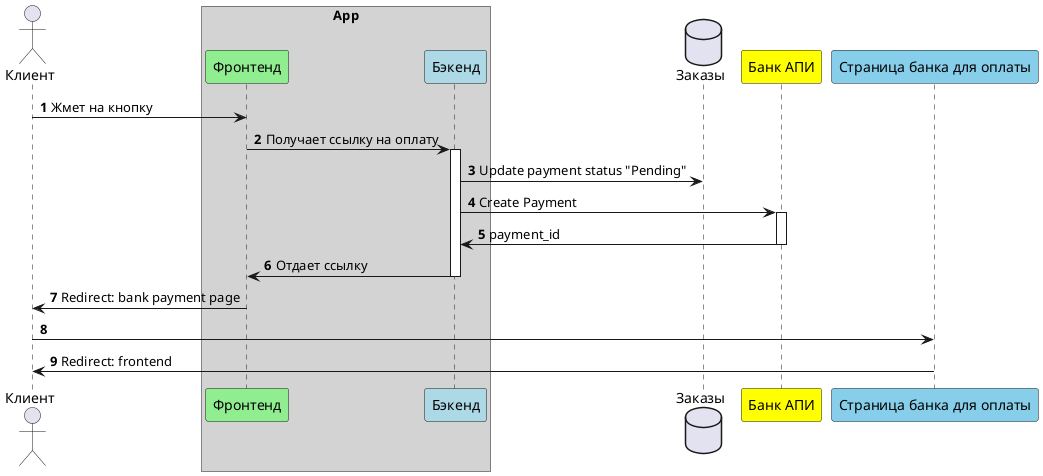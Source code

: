 @startuml
autonumber

actor client as "Клиент"
box "App" #LightGray
    participant front as "Фронтенд" #LightGreen
    participant back as "Бэкенд" #LightBlue
end box

database db as "Заказы"

participant bank_api as "Банк АПИ" #Yellow
participant bank_payment_page as "Страница банка для оплаты" #SkyBlue

client -> front: Жмет на кнопку

front -> back ++: Получает ссылку на оплату
back -> db: Update payment status "Pending"
back -> bank_api ++: Create Payment
bank_api -> back --: payment_id
back -> front --: Отдает ссылку

front -> client: Redirect: bank payment page
client -> bank_payment_page

bank_payment_page -> client: Redirect: frontend
@enduml